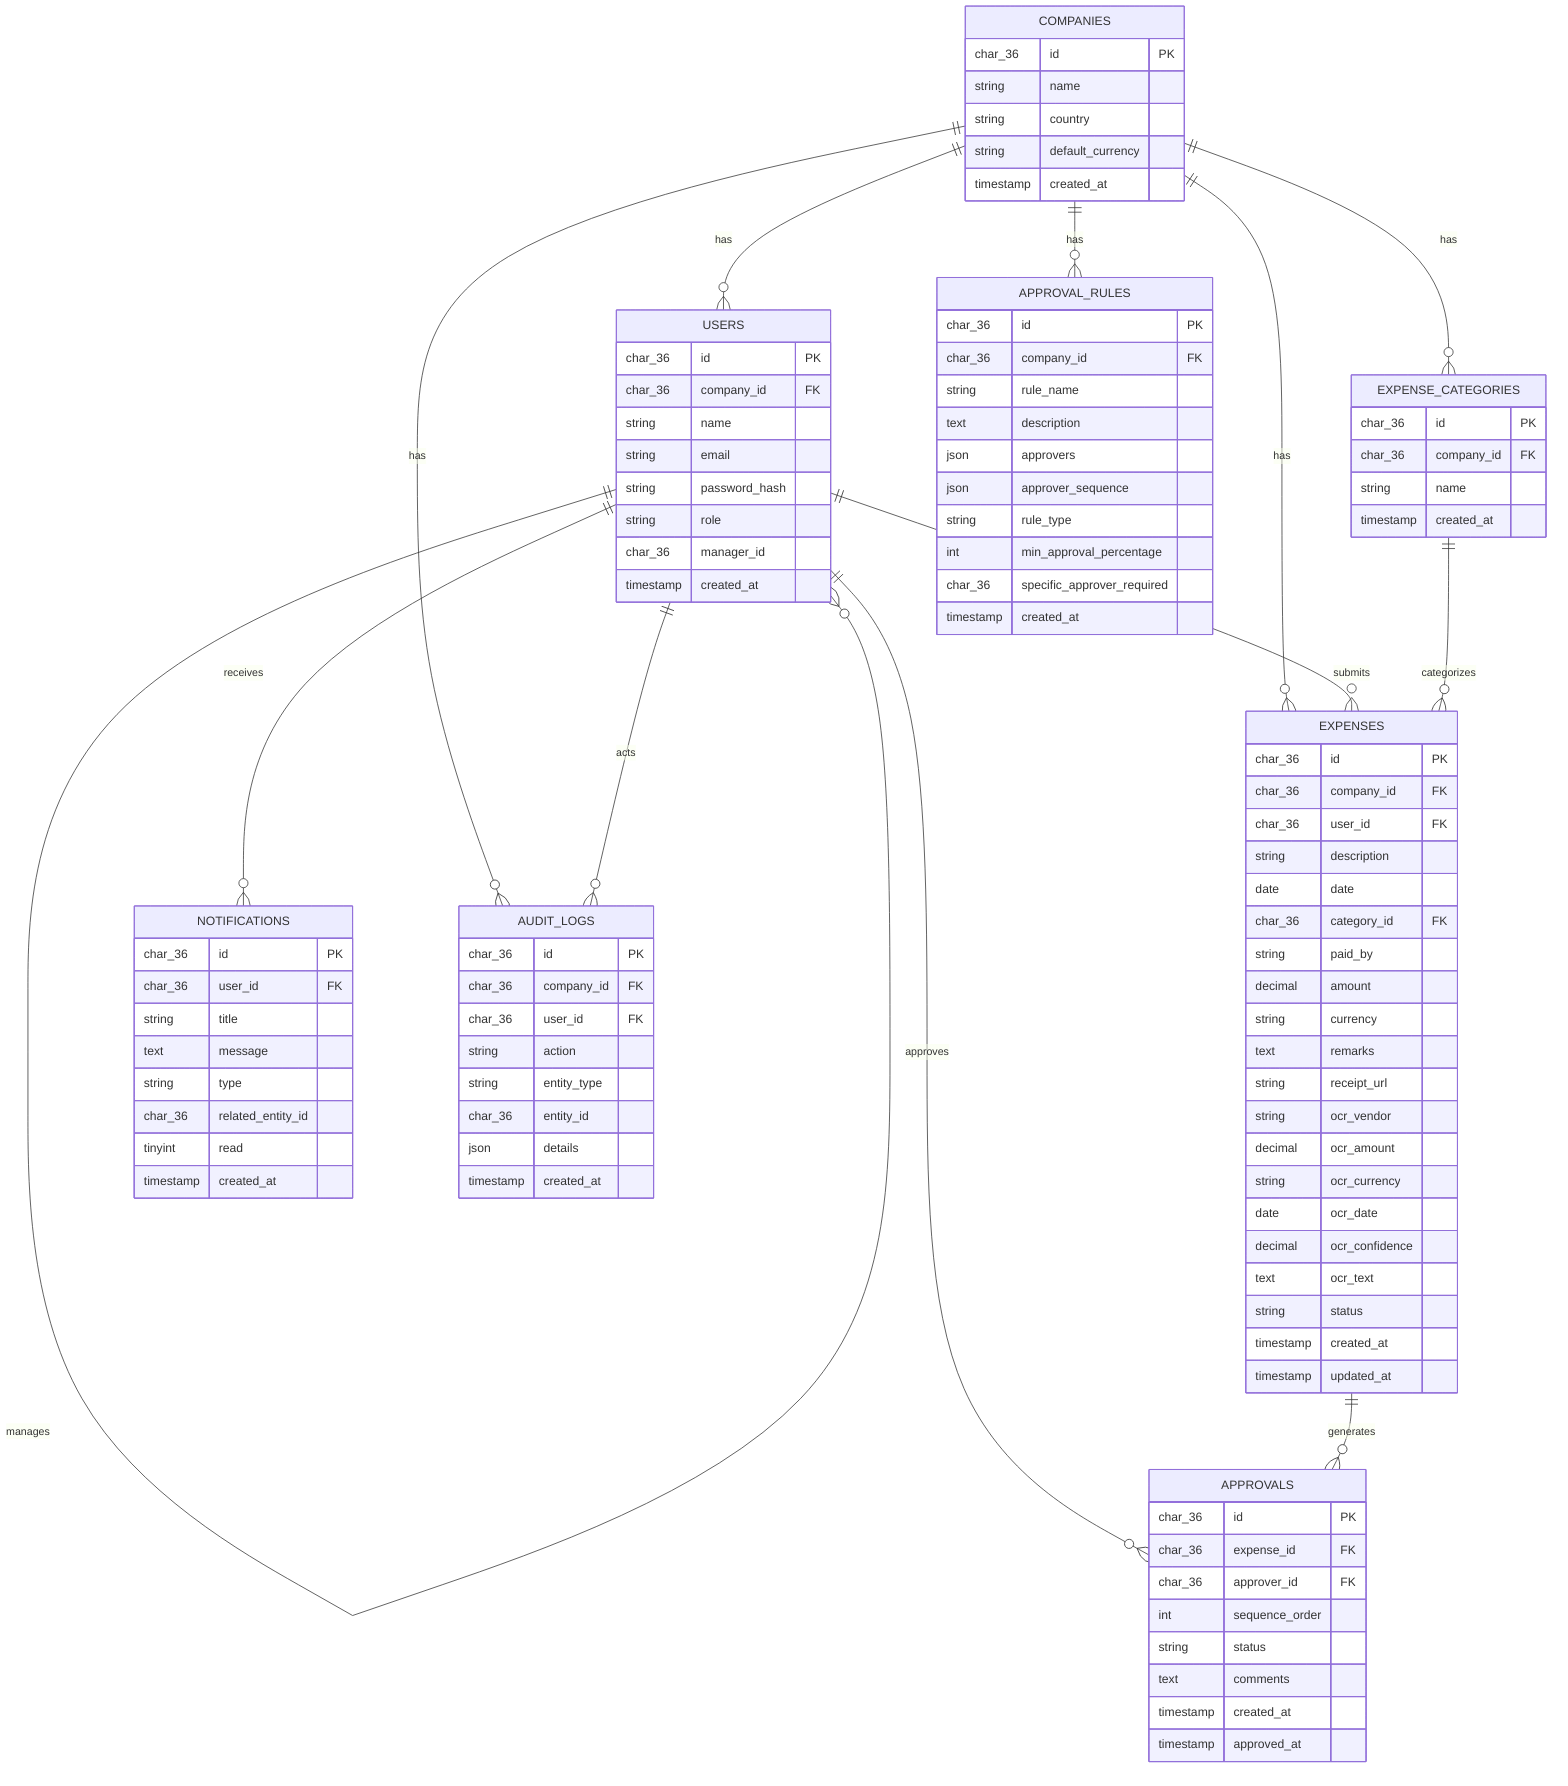 %% Mermaid ER diagram for Expense Management Platform
%% Save as PNG via mermaid-cli (see instructions below)

erDiagram
  COMPANIES {
    char_36 id PK
    string name
    string country
    string default_currency
    timestamp created_at
  }

  USERS {
    char_36 id PK
    char_36 company_id FK
    string name
    string email
    string password_hash
    string role
    char_36 manager_id
    timestamp created_at
  }

  EXPENSE_CATEGORIES {
    char_36 id PK
    char_36 company_id FK
    string name
    timestamp created_at
  }

  EXPENSES {
    char_36 id PK
    char_36 company_id FK
    char_36 user_id FK
    string description
    date date
    char_36 category_id FK
    string paid_by
    decimal amount
    string currency
    text remarks
    string receipt_url
    string ocr_vendor
    decimal ocr_amount
    string ocr_currency
    date ocr_date
    decimal ocr_confidence
    text ocr_text
    string status
    timestamp created_at
    timestamp updated_at
  }

  APPROVALS {
    char_36 id PK
    char_36 expense_id FK
    char_36 approver_id FK
    int sequence_order
    string status
    text comments
    timestamp created_at
    timestamp approved_at
  }

  NOTIFICATIONS {
    char_36 id PK
    char_36 user_id FK
    string title
    text message
    string type
    char_36 related_entity_id
    tinyint read
    timestamp created_at
  }

  APPROVAL_RULES {
    char_36 id PK
    char_36 company_id FK
    string rule_name
    text description
    json approvers
    json approver_sequence
    string rule_type
    int min_approval_percentage
    char_36 specific_approver_required
    timestamp created_at
  }

  AUDIT_LOGS {
    char_36 id PK
    char_36 company_id FK
    char_36 user_id FK
    string action
    string entity_type
    char_36 entity_id
    json details
    timestamp created_at
  }

  %% Relationships
  COMPANIES ||--o{ USERS : has
  COMPANIES ||--o{ EXPENSE_CATEGORIES : has
  COMPANIES ||--o{ EXPENSES : has
  COMPANIES ||--o{ APPROVAL_RULES : has
  COMPANIES ||--o{ AUDIT_LOGS : has

  USERS ||--o{ EXPENSES : submits
  USERS ||--o{ APPROVALS : approves
  USERS ||--o{ NOTIFICATIONS : receives
  USERS ||--o{ AUDIT_LOGS : acts
  USERS ||--o{ USERS : manages

  EXPENSE_CATEGORIES ||--o{ EXPENSES : categorizes
  EXPENSES ||--o{ APPROVALS : generates

  %% Optional note: NOTIFICATIONS.related_entity_id may reference different entities (expense/approval)